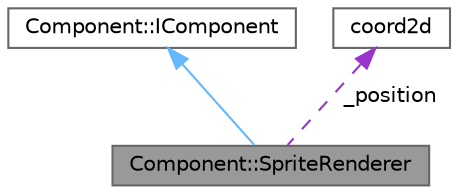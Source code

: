 digraph "Component::SpriteRenderer"
{
 // LATEX_PDF_SIZE
  bgcolor="transparent";
  edge [fontname=Helvetica,fontsize=10,labelfontname=Helvetica,labelfontsize=10];
  node [fontname=Helvetica,fontsize=10,shape=box,height=0.2,width=0.4];
  Node1 [label="Component::SpriteRenderer",height=0.2,width=0.4,color="gray40", fillcolor="grey60", style="filled", fontcolor="black",tooltip=" "];
  Node2 -> Node1 [dir="back",color="steelblue1",style="solid"];
  Node2 [label="Component::IComponent",height=0.2,width=0.4,color="gray40", fillcolor="white", style="filled",URL="$class_component_1_1_i_component.html",tooltip="Base class for all components."];
  Node3 -> Node1 [dir="back",color="darkorchid3",style="dashed",label=" _position" ];
  Node3 [label="coord2d",height=0.2,width=0.4,color="gray40", fillcolor="white", style="filled",URL="$structcoord2d.html",tooltip=" "];
}
